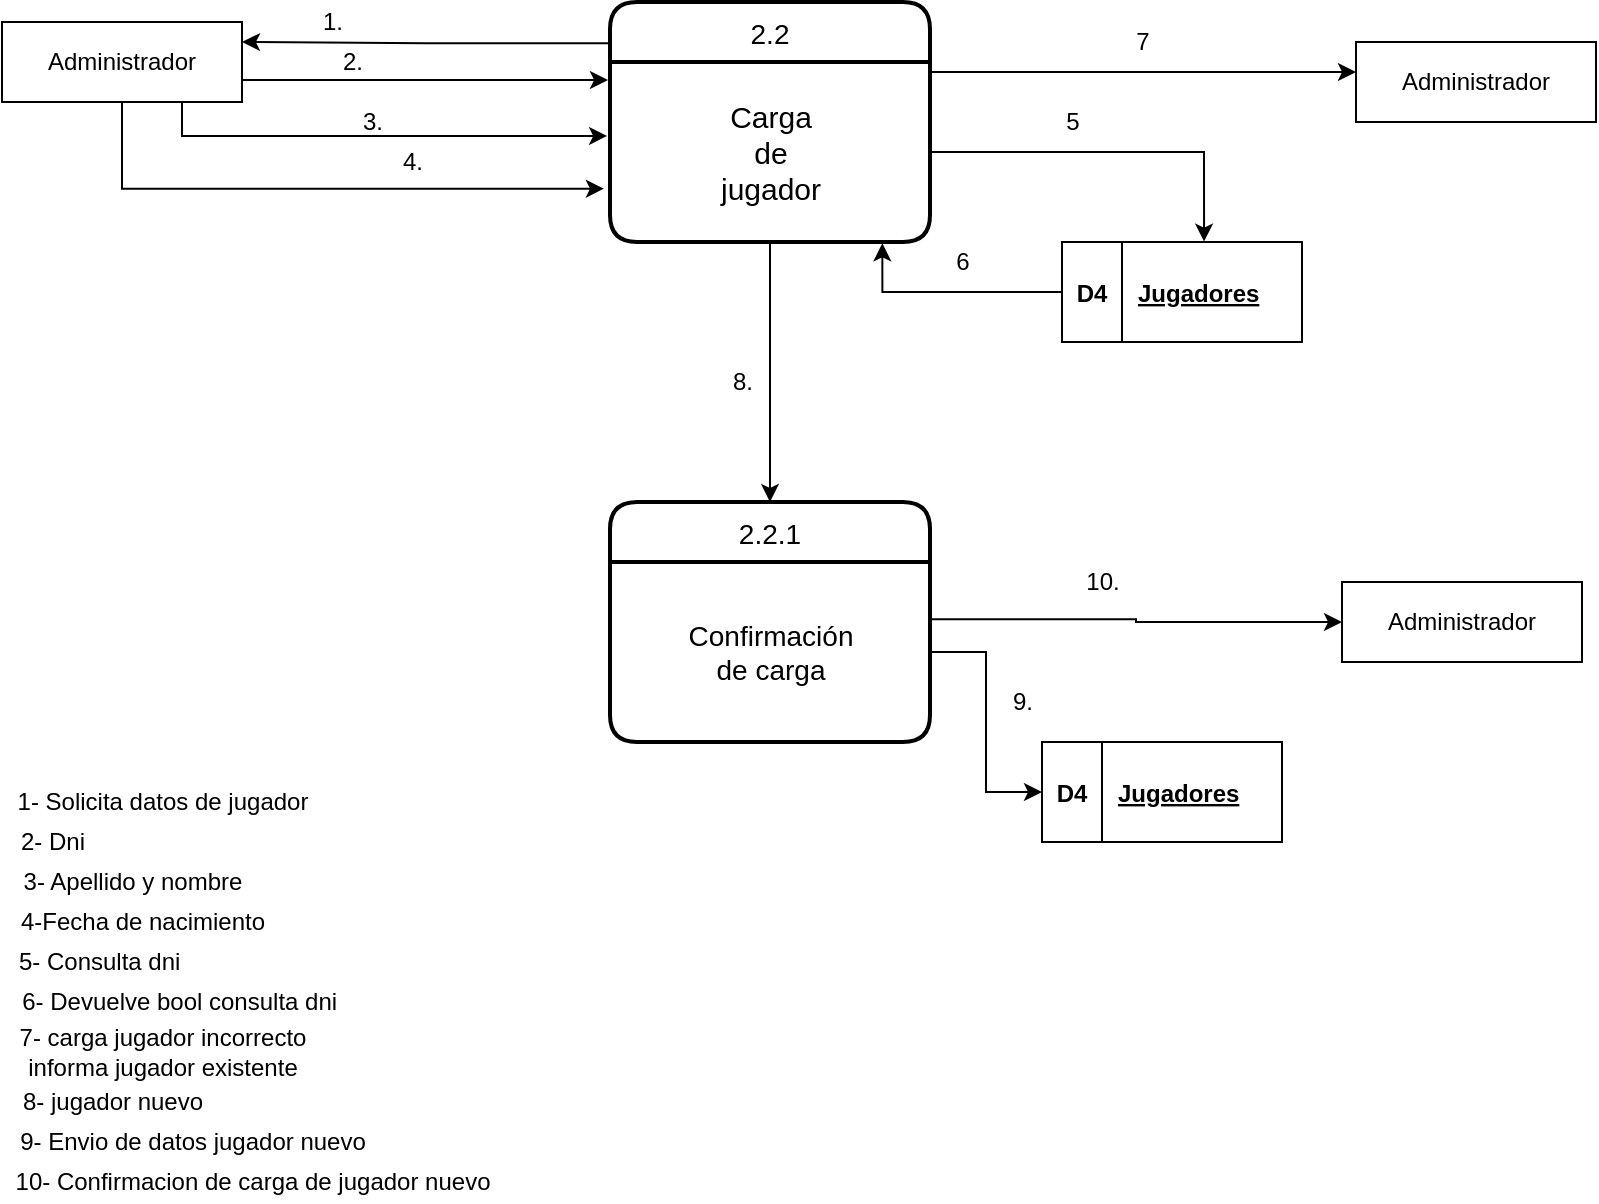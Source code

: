 <mxfile version="13.9.9" type="device"><diagram id="8Tpnx8vszjaB-hozi6k-" name="Página-1"><mxGraphModel dx="581" dy="390" grid="1" gridSize="10" guides="1" tooltips="1" connect="1" arrows="1" fold="1" page="1" pageScale="1" pageWidth="827" pageHeight="1169" math="0" shadow="0"><root><mxCell id="0"/><mxCell id="1" parent="0"/><mxCell id="dwe4UJPdWgHafnGF5yZ5-22" style="edgeStyle=orthogonalEdgeStyle;rounded=0;orthogonalLoop=1;jettySize=auto;html=1;entryX=0.5;entryY=0;entryDx=0;entryDy=0;" parent="1" source="Ja0rIcmVk5jkaV-V57XN-3" target="dwe4UJPdWgHafnGF5yZ5-20" edge="1"><mxGeometry relative="1" as="geometry"/></mxCell><mxCell id="dwe4UJPdWgHafnGF5yZ5-25" style="edgeStyle=orthogonalEdgeStyle;rounded=0;orthogonalLoop=1;jettySize=auto;html=1;exitX=0.996;exitY=0.056;exitDx=0;exitDy=0;exitPerimeter=0;" parent="1" source="dwe4UJPdWgHafnGF5yZ5-7" edge="1"><mxGeometry relative="1" as="geometry"><mxPoint x="707" y="125" as="targetPoint"/><Array as="points"><mxPoint x="707" y="125"/></Array></mxGeometry></mxCell><mxCell id="Ja0rIcmVk5jkaV-V57XN-3" value="2.2" style="swimlane;childLayout=stackLayout;horizontal=1;startSize=30;horizontalStack=0;rounded=1;fontSize=14;fontStyle=0;strokeWidth=2;resizeParent=0;resizeLast=1;shadow=0;dashed=0;align=center;" parent="1" vertex="1"><mxGeometry x="334" y="90" width="160" height="120" as="geometry"/></mxCell><mxCell id="dwe4UJPdWgHafnGF5yZ5-7" value="&lt;span style=&quot;font-size: 15px&quot;&gt;Carga &lt;br&gt;de &lt;br&gt;jugador&lt;br&gt;&lt;/span&gt;" style="text;html=1;align=center;verticalAlign=middle;resizable=0;points=[];autosize=1;" parent="Ja0rIcmVk5jkaV-V57XN-3" vertex="1"><mxGeometry y="30" width="160" height="90" as="geometry"/></mxCell><mxCell id="dwe4UJPdWgHafnGF5yZ5-1" value="" style="shape=table;startSize=0;container=1;collapsible=1;childLayout=tableLayout;fixedRows=1;rowLines=0;fontStyle=1;align=center;resizeLast=1;" parent="1" vertex="1"><mxGeometry x="560" y="210" width="120" height="50" as="geometry"/></mxCell><mxCell id="dwe4UJPdWgHafnGF5yZ5-2" value="" style="shape=partialRectangle;collapsible=0;dropTarget=0;pointerEvents=0;fillColor=none;top=0;left=0;bottom=1;right=0;points=[[0,0.5],[1,0.5]];portConstraint=eastwest;" parent="dwe4UJPdWgHafnGF5yZ5-1" vertex="1"><mxGeometry width="120" height="50" as="geometry"/></mxCell><mxCell id="dwe4UJPdWgHafnGF5yZ5-3" value="D4" style="shape=partialRectangle;connectable=0;fillColor=none;top=0;left=0;bottom=0;right=0;fontStyle=1;overflow=hidden;" parent="dwe4UJPdWgHafnGF5yZ5-2" vertex="1"><mxGeometry width="30" height="50" as="geometry"/></mxCell><mxCell id="dwe4UJPdWgHafnGF5yZ5-4" value="Jugadores" style="shape=partialRectangle;connectable=0;fillColor=none;top=0;left=0;bottom=0;right=0;align=left;spacingLeft=6;fontStyle=5;overflow=hidden;" parent="dwe4UJPdWgHafnGF5yZ5-2" vertex="1"><mxGeometry x="30" width="90" height="50" as="geometry"/></mxCell><mxCell id="dwe4UJPdWgHafnGF5yZ5-9" style="edgeStyle=orthogonalEdgeStyle;rounded=0;orthogonalLoop=1;jettySize=auto;html=1;exitX=1;exitY=0.75;exitDx=0;exitDy=0;" parent="1" source="dwe4UJPdWgHafnGF5yZ5-5" edge="1"><mxGeometry relative="1" as="geometry"><mxPoint x="333" y="129" as="targetPoint"/><Array as="points"><mxPoint x="150" y="129"/></Array></mxGeometry></mxCell><mxCell id="dwe4UJPdWgHafnGF5yZ5-10" style="edgeStyle=orthogonalEdgeStyle;rounded=0;orthogonalLoop=1;jettySize=auto;html=1;exitX=0.75;exitY=1;exitDx=0;exitDy=0;entryX=-0.009;entryY=0.411;entryDx=0;entryDy=0;entryPerimeter=0;" parent="1" source="dwe4UJPdWgHafnGF5yZ5-5" target="dwe4UJPdWgHafnGF5yZ5-7" edge="1"><mxGeometry relative="1" as="geometry"><Array as="points"><mxPoint x="120" y="157"/></Array></mxGeometry></mxCell><mxCell id="j5yuddcAjQzKmkPwIZ-h-9" style="edgeStyle=orthogonalEdgeStyle;rounded=0;orthogonalLoop=1;jettySize=auto;html=1;entryX=-0.019;entryY=0.704;entryDx=0;entryDy=0;entryPerimeter=0;exitX=0.5;exitY=1;exitDx=0;exitDy=0;" edge="1" parent="1" source="dwe4UJPdWgHafnGF5yZ5-5" target="dwe4UJPdWgHafnGF5yZ5-7"><mxGeometry relative="1" as="geometry"/></mxCell><mxCell id="dwe4UJPdWgHafnGF5yZ5-5" value="Administrador" style="rounded=0;whiteSpace=wrap;html=1;" parent="1" vertex="1"><mxGeometry x="30" y="100" width="120" height="40" as="geometry"/></mxCell><mxCell id="dwe4UJPdWgHafnGF5yZ5-6" style="edgeStyle=orthogonalEdgeStyle;rounded=0;orthogonalLoop=1;jettySize=auto;html=1;entryX=1;entryY=0.25;entryDx=0;entryDy=0;exitX=-0.004;exitY=0.172;exitDx=0;exitDy=0;exitPerimeter=0;" parent="1" source="Ja0rIcmVk5jkaV-V57XN-3" target="dwe4UJPdWgHafnGF5yZ5-5" edge="1"><mxGeometry relative="1" as="geometry"><Array as="points"><mxPoint x="242" y="111"/></Array></mxGeometry></mxCell><mxCell id="dwe4UJPdWgHafnGF5yZ5-8" value="1." style="text;html=1;align=center;verticalAlign=middle;resizable=0;points=[];autosize=1;" parent="1" vertex="1"><mxGeometry x="180" y="90" width="30" height="20" as="geometry"/></mxCell><mxCell id="dwe4UJPdWgHafnGF5yZ5-11" value="2." style="text;html=1;align=center;verticalAlign=middle;resizable=0;points=[];autosize=1;" parent="1" vertex="1"><mxGeometry x="190" y="110" width="30" height="20" as="geometry"/></mxCell><mxCell id="dwe4UJPdWgHafnGF5yZ5-12" value="3." style="text;html=1;align=center;verticalAlign=middle;resizable=0;points=[];autosize=1;" parent="1" vertex="1"><mxGeometry x="200" y="140" width="30" height="20" as="geometry"/></mxCell><mxCell id="dwe4UJPdWgHafnGF5yZ5-16" style="edgeStyle=orthogonalEdgeStyle;rounded=0;orthogonalLoop=1;jettySize=auto;html=1;entryX=0.592;entryY=-0.004;entryDx=0;entryDy=0;entryPerimeter=0;" parent="1" source="dwe4UJPdWgHafnGF5yZ5-7" target="dwe4UJPdWgHafnGF5yZ5-2" edge="1"><mxGeometry relative="1" as="geometry"/></mxCell><mxCell id="dwe4UJPdWgHafnGF5yZ5-17" style="edgeStyle=orthogonalEdgeStyle;rounded=0;orthogonalLoop=1;jettySize=auto;html=1;exitX=0;exitY=0.5;exitDx=0;exitDy=0;entryX=0.851;entryY=1.007;entryDx=0;entryDy=0;entryPerimeter=0;" parent="1" source="dwe4UJPdWgHafnGF5yZ5-2" target="dwe4UJPdWgHafnGF5yZ5-7" edge="1"><mxGeometry relative="1" as="geometry"/></mxCell><mxCell id="dwe4UJPdWgHafnGF5yZ5-18" value="5" style="text;html=1;align=center;verticalAlign=middle;resizable=0;points=[];autosize=1;" parent="1" vertex="1"><mxGeometry x="555" y="140" width="20" height="20" as="geometry"/></mxCell><mxCell id="dwe4UJPdWgHafnGF5yZ5-19" value="6" style="text;html=1;align=center;verticalAlign=middle;resizable=0;points=[];autosize=1;" parent="1" vertex="1"><mxGeometry x="500" y="210" width="20" height="20" as="geometry"/></mxCell><mxCell id="dwe4UJPdWgHafnGF5yZ5-20" value="2.2.1" style="swimlane;childLayout=stackLayout;horizontal=1;startSize=30;horizontalStack=0;rounded=1;fontSize=14;fontStyle=0;strokeWidth=2;resizeParent=0;resizeLast=1;shadow=0;dashed=0;align=center;" parent="1" vertex="1"><mxGeometry x="334" y="340" width="160" height="120" as="geometry"/></mxCell><mxCell id="dwe4UJPdWgHafnGF5yZ5-21" value="&lt;span style=&quot;font-size: 14px&quot;&gt;Confirmación&lt;br&gt;de carga&lt;br&gt;&lt;/span&gt;" style="text;html=1;align=center;verticalAlign=middle;resizable=0;points=[];autosize=1;" parent="dwe4UJPdWgHafnGF5yZ5-20" vertex="1"><mxGeometry y="30" width="160" height="90" as="geometry"/></mxCell><mxCell id="dwe4UJPdWgHafnGF5yZ5-23" value="8." style="text;html=1;align=center;verticalAlign=middle;resizable=0;points=[];autosize=1;" parent="1" vertex="1"><mxGeometry x="385" y="270" width="30" height="20" as="geometry"/></mxCell><mxCell id="dwe4UJPdWgHafnGF5yZ5-24" value="Administrador" style="rounded=0;whiteSpace=wrap;html=1;" parent="1" vertex="1"><mxGeometry x="707" y="110" width="120" height="40" as="geometry"/></mxCell><mxCell id="dwe4UJPdWgHafnGF5yZ5-27" value="7" style="text;html=1;align=center;verticalAlign=middle;resizable=0;points=[];autosize=1;" parent="1" vertex="1"><mxGeometry x="590" y="100" width="20" height="20" as="geometry"/></mxCell><mxCell id="dwe4UJPdWgHafnGF5yZ5-29" value="1- Solicita datos de jugador" style="text;html=1;align=center;verticalAlign=middle;resizable=0;points=[];autosize=1;" parent="1" vertex="1"><mxGeometry x="30" y="480" width="160" height="20" as="geometry"/></mxCell><mxCell id="dwe4UJPdWgHafnGF5yZ5-30" value="2- Dni&amp;nbsp; &amp;nbsp;" style="text;html=1;align=center;verticalAlign=middle;resizable=0;points=[];autosize=1;" parent="1" vertex="1"><mxGeometry x="30" y="500" width="60" height="20" as="geometry"/></mxCell><mxCell id="dwe4UJPdWgHafnGF5yZ5-31" value="3- Apellido y nombre" style="text;html=1;align=center;verticalAlign=middle;resizable=0;points=[];autosize=1;" parent="1" vertex="1"><mxGeometry x="30" y="520" width="130" height="20" as="geometry"/></mxCell><mxCell id="dwe4UJPdWgHafnGF5yZ5-32" value="5- Consulta dni&amp;nbsp;" style="text;html=1;align=center;verticalAlign=middle;resizable=0;points=[];autosize=1;" parent="1" vertex="1"><mxGeometry x="30" y="560" width="100" height="20" as="geometry"/></mxCell><mxCell id="dwe4UJPdWgHafnGF5yZ5-33" value="6- Devuelve bool consulta dni&amp;nbsp;" style="text;html=1;align=center;verticalAlign=middle;resizable=0;points=[];autosize=1;" parent="1" vertex="1"><mxGeometry x="30" y="580" width="180" height="20" as="geometry"/></mxCell><mxCell id="dwe4UJPdWgHafnGF5yZ5-34" value="7- carga jugador incorrecto &lt;br&gt;informa jugador existente" style="text;html=1;align=center;verticalAlign=middle;resizable=0;points=[];autosize=1;" parent="1" vertex="1"><mxGeometry x="30" y="600" width="160" height="30" as="geometry"/></mxCell><mxCell id="dwe4UJPdWgHafnGF5yZ5-36" value="8- jugador nuevo" style="text;html=1;align=center;verticalAlign=middle;resizable=0;points=[];autosize=1;" parent="1" vertex="1"><mxGeometry x="30" y="630" width="110" height="20" as="geometry"/></mxCell><mxCell id="j5yuddcAjQzKmkPwIZ-h-1" value="" style="shape=table;startSize=0;container=1;collapsible=1;childLayout=tableLayout;fixedRows=1;rowLines=0;fontStyle=1;align=center;resizeLast=1;" vertex="1" parent="1"><mxGeometry x="550" y="460" width="120" height="50" as="geometry"/></mxCell><mxCell id="j5yuddcAjQzKmkPwIZ-h-2" value="" style="shape=partialRectangle;collapsible=0;dropTarget=0;pointerEvents=0;fillColor=none;top=0;left=0;bottom=1;right=0;points=[[0,0.5],[1,0.5]];portConstraint=eastwest;" vertex="1" parent="j5yuddcAjQzKmkPwIZ-h-1"><mxGeometry width="120" height="50" as="geometry"/></mxCell><mxCell id="j5yuddcAjQzKmkPwIZ-h-3" value="D4" style="shape=partialRectangle;connectable=0;fillColor=none;top=0;left=0;bottom=0;right=0;fontStyle=1;overflow=hidden;" vertex="1" parent="j5yuddcAjQzKmkPwIZ-h-2"><mxGeometry width="30" height="50" as="geometry"/></mxCell><mxCell id="j5yuddcAjQzKmkPwIZ-h-4" value="Jugadores" style="shape=partialRectangle;connectable=0;fillColor=none;top=0;left=0;bottom=0;right=0;align=left;spacingLeft=6;fontStyle=5;overflow=hidden;" vertex="1" parent="j5yuddcAjQzKmkPwIZ-h-2"><mxGeometry x="30" width="90" height="50" as="geometry"/></mxCell><mxCell id="j5yuddcAjQzKmkPwIZ-h-5" style="edgeStyle=orthogonalEdgeStyle;rounded=0;orthogonalLoop=1;jettySize=auto;html=1;" edge="1" parent="1" source="dwe4UJPdWgHafnGF5yZ5-21" target="j5yuddcAjQzKmkPwIZ-h-2"><mxGeometry relative="1" as="geometry"/></mxCell><mxCell id="j5yuddcAjQzKmkPwIZ-h-6" value="Administrador" style="rounded=0;whiteSpace=wrap;html=1;" vertex="1" parent="1"><mxGeometry x="700" y="380" width="120" height="40" as="geometry"/></mxCell><mxCell id="j5yuddcAjQzKmkPwIZ-h-7" style="edgeStyle=orthogonalEdgeStyle;rounded=0;orthogonalLoop=1;jettySize=auto;html=1;entryX=0;entryY=0.5;entryDx=0;entryDy=0;exitX=1.006;exitY=0.318;exitDx=0;exitDy=0;exitPerimeter=0;" edge="1" parent="1" source="dwe4UJPdWgHafnGF5yZ5-21" target="j5yuddcAjQzKmkPwIZ-h-6"><mxGeometry relative="1" as="geometry"/></mxCell><mxCell id="j5yuddcAjQzKmkPwIZ-h-8" value="4-Fecha de nacimiento" style="text;html=1;align=center;verticalAlign=middle;resizable=0;points=[];autosize=1;" vertex="1" parent="1"><mxGeometry x="30" y="540" width="140" height="20" as="geometry"/></mxCell><mxCell id="j5yuddcAjQzKmkPwIZ-h-10" value="4." style="text;html=1;align=center;verticalAlign=middle;resizable=0;points=[];autosize=1;" vertex="1" parent="1"><mxGeometry x="220" y="160" width="30" height="20" as="geometry"/></mxCell><mxCell id="j5yuddcAjQzKmkPwIZ-h-11" value="9." style="text;html=1;align=center;verticalAlign=middle;resizable=0;points=[];autosize=1;" vertex="1" parent="1"><mxGeometry x="525" y="430" width="30" height="20" as="geometry"/></mxCell><mxCell id="j5yuddcAjQzKmkPwIZ-h-12" value="10." style="text;html=1;align=center;verticalAlign=middle;resizable=0;points=[];autosize=1;" vertex="1" parent="1"><mxGeometry x="565" y="370" width="30" height="20" as="geometry"/></mxCell><mxCell id="j5yuddcAjQzKmkPwIZ-h-13" value="9- Envio de datos jugador nuevo" style="text;html=1;align=center;verticalAlign=middle;resizable=0;points=[];autosize=1;" vertex="1" parent="1"><mxGeometry x="30" y="650" width="190" height="20" as="geometry"/></mxCell><mxCell id="j5yuddcAjQzKmkPwIZ-h-14" value="10- Confirmacion de carga de jugador nuevo" style="text;html=1;align=center;verticalAlign=middle;resizable=0;points=[];autosize=1;" vertex="1" parent="1"><mxGeometry x="30" y="670" width="250" height="20" as="geometry"/></mxCell></root></mxGraphModel></diagram></mxfile>